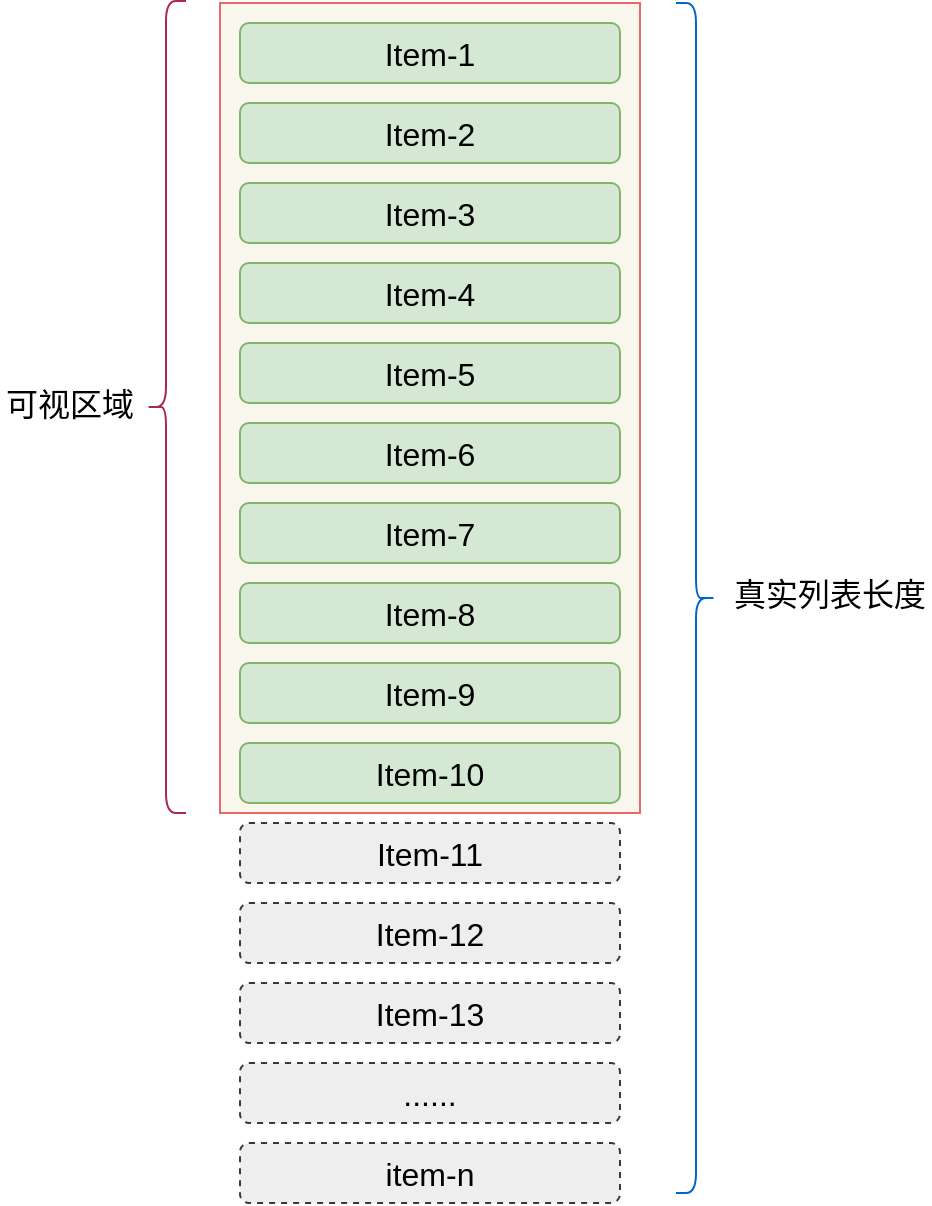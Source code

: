 <mxfile version="11.3.1" type="device" pages="1"><diagram id="MZQBDpLv9gFjRapg8Ojo" name="第 1 页"><mxGraphModel dx="1422" dy="802" grid="1" gridSize="10" guides="1" tooltips="1" connect="1" arrows="1" fold="1" page="1" pageScale="1" pageWidth="827" pageHeight="1169" math="0" shadow="0"><root><mxCell id="0"/><mxCell id="1" parent="0"/><mxCell id="Zh-VkZ_EHAsSAM2oDzB0-1" value="" style="rounded=0;whiteSpace=wrap;html=1;fillColor=#f9f7ed;strokeColor=#EA6B66;" vertex="1" parent="1"><mxGeometry x="300" y="185.5" width="210" height="405" as="geometry"/></mxCell><mxCell id="Zh-VkZ_EHAsSAM2oDzB0-2" value="&lt;font style=&quot;font-size: 16px&quot;&gt;Item-1&lt;/font&gt;" style="rounded=1;whiteSpace=wrap;html=1;fillColor=#d5e8d4;strokeColor=#82b366;" vertex="1" parent="1"><mxGeometry x="310" y="195.5" width="190" height="30" as="geometry"/></mxCell><mxCell id="Zh-VkZ_EHAsSAM2oDzB0-3" value="&lt;font style=&quot;font-size: 16px&quot;&gt;Item-2&lt;/font&gt;" style="rounded=1;whiteSpace=wrap;html=1;fillColor=#d5e8d4;strokeColor=#82b366;" vertex="1" parent="1"><mxGeometry x="310" y="235.5" width="190" height="30" as="geometry"/></mxCell><mxCell id="Zh-VkZ_EHAsSAM2oDzB0-4" value="&lt;font style=&quot;font-size: 16px&quot;&gt;Item-3&lt;/font&gt;" style="rounded=1;whiteSpace=wrap;html=1;fillColor=#d5e8d4;strokeColor=#82b366;" vertex="1" parent="1"><mxGeometry x="310" y="275.5" width="190" height="30" as="geometry"/></mxCell><mxCell id="Zh-VkZ_EHAsSAM2oDzB0-5" value="&lt;font style=&quot;font-size: 16px&quot;&gt;Item-4&lt;/font&gt;" style="rounded=1;whiteSpace=wrap;html=1;fillColor=#d5e8d4;strokeColor=#82b366;" vertex="1" parent="1"><mxGeometry x="310" y="315.5" width="190" height="30" as="geometry"/></mxCell><mxCell id="Zh-VkZ_EHAsSAM2oDzB0-6" value="&lt;font style=&quot;font-size: 16px&quot;&gt;Item-5&lt;/font&gt;" style="rounded=1;whiteSpace=wrap;html=1;fillColor=#d5e8d4;strokeColor=#82b366;" vertex="1" parent="1"><mxGeometry x="310" y="355.5" width="190" height="30" as="geometry"/></mxCell><mxCell id="Zh-VkZ_EHAsSAM2oDzB0-7" value="&lt;font style=&quot;font-size: 16px&quot;&gt;Item-6&lt;/font&gt;" style="rounded=1;whiteSpace=wrap;html=1;fillColor=#d5e8d4;strokeColor=#82b366;" vertex="1" parent="1"><mxGeometry x="310" y="395.5" width="190" height="30" as="geometry"/></mxCell><mxCell id="Zh-VkZ_EHAsSAM2oDzB0-8" value="&lt;font style=&quot;font-size: 16px&quot;&gt;Item-7&lt;/font&gt;" style="rounded=1;whiteSpace=wrap;html=1;fillColor=#d5e8d4;strokeColor=#82b366;" vertex="1" parent="1"><mxGeometry x="310" y="435.5" width="190" height="30" as="geometry"/></mxCell><mxCell id="Zh-VkZ_EHAsSAM2oDzB0-9" value="&lt;font style=&quot;font-size: 16px&quot;&gt;Item-8&lt;/font&gt;" style="rounded=1;whiteSpace=wrap;html=1;fillColor=#d5e8d4;strokeColor=#82b366;" vertex="1" parent="1"><mxGeometry x="310" y="475.5" width="190" height="30" as="geometry"/></mxCell><mxCell id="Zh-VkZ_EHAsSAM2oDzB0-11" value="&lt;font style=&quot;font-size: 16px&quot;&gt;Item-9&lt;/font&gt;" style="rounded=1;whiteSpace=wrap;html=1;fillColor=#d5e8d4;strokeColor=#82b366;" vertex="1" parent="1"><mxGeometry x="310" y="515.5" width="190" height="30" as="geometry"/></mxCell><mxCell id="Zh-VkZ_EHAsSAM2oDzB0-12" value="&lt;font style=&quot;font-size: 16px&quot;&gt;Item-10&lt;/font&gt;" style="rounded=1;whiteSpace=wrap;html=1;fillColor=#d5e8d4;strokeColor=#82b366;" vertex="1" parent="1"><mxGeometry x="310" y="555.5" width="190" height="30" as="geometry"/></mxCell><mxCell id="Zh-VkZ_EHAsSAM2oDzB0-18" value="&lt;font style=&quot;font-size: 16px&quot;&gt;Item-11&lt;/font&gt;" style="rounded=1;whiteSpace=wrap;html=1;fillColor=#eeeeee;strokeColor=#36393d;dashed=1;" vertex="1" parent="1"><mxGeometry x="310" y="595.5" width="190" height="30" as="geometry"/></mxCell><mxCell id="Zh-VkZ_EHAsSAM2oDzB0-19" value="&lt;font style=&quot;font-size: 16px&quot;&gt;Item-12&lt;/font&gt;" style="rounded=1;whiteSpace=wrap;html=1;fillColor=#eeeeee;strokeColor=#36393d;dashed=1;" vertex="1" parent="1"><mxGeometry x="310" y="635.5" width="190" height="30" as="geometry"/></mxCell><mxCell id="Zh-VkZ_EHAsSAM2oDzB0-20" value="&lt;font style=&quot;font-size: 16px&quot;&gt;Item-13&lt;/font&gt;" style="rounded=1;whiteSpace=wrap;html=1;fillColor=#eeeeee;strokeColor=#36393d;dashed=1;" vertex="1" parent="1"><mxGeometry x="310" y="675.5" width="190" height="30" as="geometry"/></mxCell><mxCell id="Zh-VkZ_EHAsSAM2oDzB0-24" value="&lt;font style=&quot;font-size: 16px&quot;&gt;item-n&lt;/font&gt;" style="rounded=1;whiteSpace=wrap;html=1;fillColor=#eeeeee;strokeColor=#36393d;dashed=1;" vertex="1" parent="1"><mxGeometry x="310" y="755.5" width="190" height="30" as="geometry"/></mxCell><mxCell id="Zh-VkZ_EHAsSAM2oDzB0-25" value="&lt;font style=&quot;font-size: 16px&quot;&gt;......&lt;/font&gt;" style="rounded=1;whiteSpace=wrap;html=1;fillColor=#eeeeee;strokeColor=#36393d;dashed=1;" vertex="1" parent="1"><mxGeometry x="310" y="715.5" width="190" height="30" as="geometry"/></mxCell><mxCell id="Zh-VkZ_EHAsSAM2oDzB0-26" value="" style="shape=curlyBracket;whiteSpace=wrap;html=1;rounded=1;fillColor=#FFCCCC;strokeColor=#AB2753;strokeWidth=1;" vertex="1" parent="1"><mxGeometry x="263" y="184.5" width="20" height="406" as="geometry"/></mxCell><mxCell id="Zh-VkZ_EHAsSAM2oDzB0-29" value="可视区域" style="text;html=1;strokeColor=none;fillColor=none;align=center;verticalAlign=middle;whiteSpace=wrap;rounded=0;fontSize=16;rotation=0;textDirection=rtl;" vertex="1" parent="1"><mxGeometry x="190" y="375.5" width="70" height="20" as="geometry"/></mxCell><mxCell id="Zh-VkZ_EHAsSAM2oDzB0-32" value="" style="shape=curlyBracket;whiteSpace=wrap;html=1;rounded=1;strokeColor=#0066CC;strokeWidth=1;fillColor=#007FFF;fontSize=16;fontColor=#FFCCCC;rotation=180;" vertex="1" parent="1"><mxGeometry x="528" y="185.5" width="20" height="595" as="geometry"/></mxCell><mxCell id="Zh-VkZ_EHAsSAM2oDzB0-34" value="真实列表长度" style="text;html=1;strokeColor=none;fillColor=none;align=center;verticalAlign=middle;whiteSpace=wrap;rounded=0;fontSize=16;rotation=0;textDirection=rtl;" vertex="1" parent="1"><mxGeometry x="555" y="470.5" width="100" height="20" as="geometry"/></mxCell></root></mxGraphModel></diagram></mxfile>